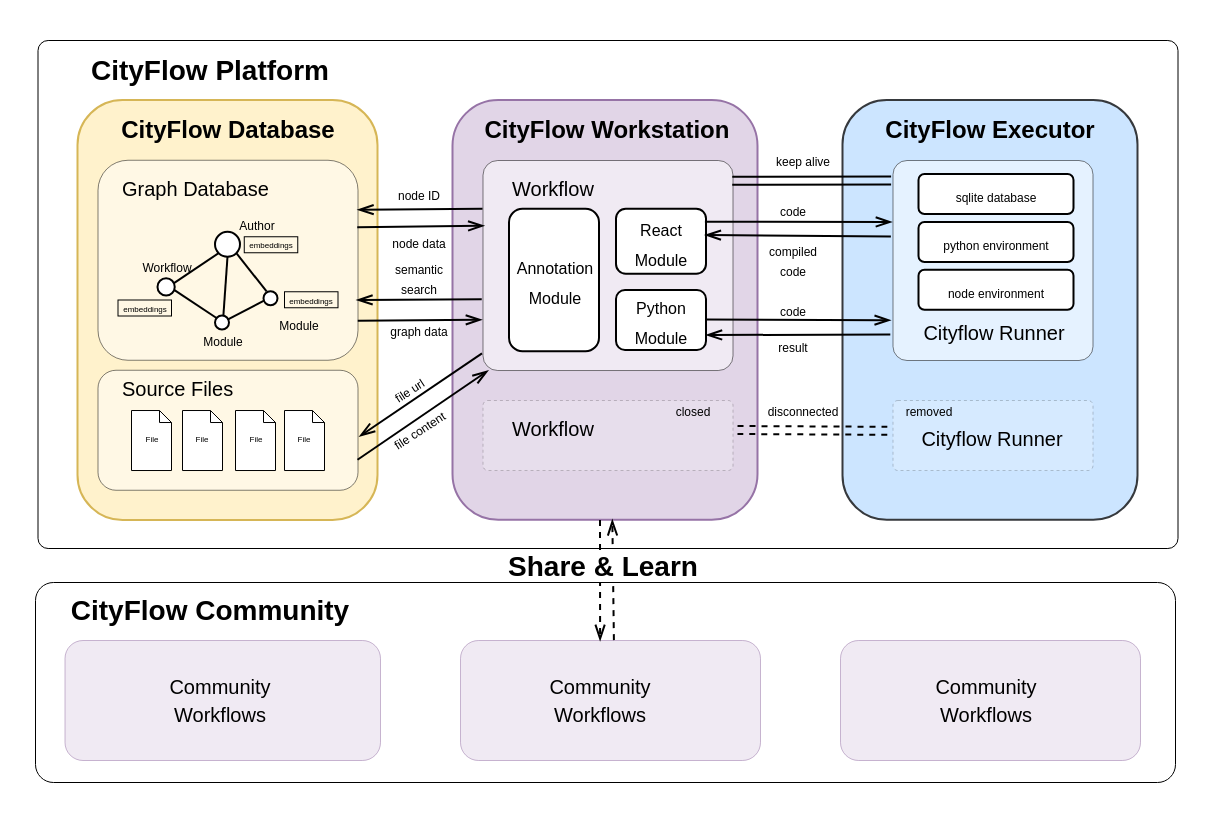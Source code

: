 <mxfile scale="5" border="0">
    <diagram id="j_Uz_649cstQB5dtHdHN" name="Page-1">
        <mxGraphModel dx="746" dy="691" grid="1" gridSize="10" guides="1" tooltips="1" connect="1" arrows="1" fold="1" page="1" pageScale="1" pageWidth="827" pageHeight="1169" math="0" shadow="0">
            <root>
                <mxCell id="0"/>
                <mxCell id="1" parent="0"/>
                <mxCell id="2" value="" style="rounded=0;whiteSpace=wrap;html=1;strokeColor=none;" parent="1" vertex="1">
                    <mxGeometry x="10" y="150" width="610" height="410" as="geometry"/>
                </mxCell>
                <mxCell id="lSzMmfJVvKyT_ffGYAdH-124" value="" style="rounded=1;whiteSpace=wrap;html=1;labelBackgroundColor=none;strokeWidth=0.5;fontSize=4;fontColor=#000000;fillColor=none;arcSize=2;" parent="1" vertex="1">
                    <mxGeometry x="28.75" y="170" width="570" height="254" as="geometry"/>
                </mxCell>
                <mxCell id="lSzMmfJVvKyT_ffGYAdH-122" value="" style="rounded=1;whiteSpace=wrap;html=1;strokeWidth=1;fontSize=4;fillColor=#cce5ff;strokeColor=#36393d;" parent="1" vertex="1">
                    <mxGeometry x="431.25" y="200" width="147.5" height="209.88" as="geometry"/>
                </mxCell>
                <mxCell id="lSzMmfJVvKyT_ffGYAdH-121" value="" style="rounded=1;whiteSpace=wrap;html=1;strokeWidth=1;fontSize=4;fillColor=#e1d5e7;strokeColor=#9673a6;" parent="1" vertex="1">
                    <mxGeometry x="236.25" y="200" width="152.5" height="209.88" as="geometry"/>
                </mxCell>
                <mxCell id="lSzMmfJVvKyT_ffGYAdH-120" value="" style="rounded=1;whiteSpace=wrap;html=1;strokeWidth=1;fontSize=4;fillColor=#fff2cc;strokeColor=#d6b656;" parent="1" vertex="1">
                    <mxGeometry x="48.75" y="200" width="150" height="210" as="geometry"/>
                </mxCell>
                <mxCell id="lSzMmfJVvKyT_ffGYAdH-64" value="" style="rounded=1;whiteSpace=wrap;html=1;fontSize=6;fontColor=#FF3333;strokeWidth=0.5;opacity=50;" parent="1" vertex="1">
                    <mxGeometry x="58.75" y="229.88" width="130" height="100" as="geometry"/>
                </mxCell>
                <mxCell id="lSzMmfJVvKyT_ffGYAdH-109" value="&lt;span style=&quot;font-size: 6px;&quot;&gt;Module&lt;/span&gt;" style="text;html=1;align=center;verticalAlign=middle;resizable=1;points=[];autosize=1;strokeColor=none;fillColor=none;fontSize=8;movable=1;rotatable=1;deletable=1;editable=1;connectable=1;" parent="1" vertex="1">
                    <mxGeometry x="101" y="310" width="40" height="20" as="geometry"/>
                </mxCell>
                <mxCell id="lSzMmfJVvKyT_ffGYAdH-38" value="" style="rounded=1;whiteSpace=wrap;html=1;arcSize=7;strokeWidth=0.5;opacity=50;" parent="1" vertex="1">
                    <mxGeometry x="251.25" y="230" width="125" height="105.01" as="geometry"/>
                </mxCell>
                <mxCell id="lSzMmfJVvKyT_ffGYAdH-4" value="&lt;b&gt;CityFlow Database&lt;/b&gt;" style="text;html=1;strokeColor=none;fillColor=none;align=center;verticalAlign=middle;whiteSpace=wrap;rounded=0;" parent="1" vertex="1">
                    <mxGeometry x="68.75" y="200" width="110" height="30" as="geometry"/>
                </mxCell>
                <mxCell id="lSzMmfJVvKyT_ffGYAdH-21" value="&lt;b&gt;CityFlow Workstation&lt;/b&gt;" style="text;html=1;strokeColor=none;fillColor=none;align=center;verticalAlign=middle;whiteSpace=wrap;rounded=0;" parent="1" vertex="1">
                    <mxGeometry x="246.25" y="200" width="135" height="30" as="geometry"/>
                </mxCell>
                <mxCell id="lSzMmfJVvKyT_ffGYAdH-22" value="&lt;b&gt;CityFlow Executor&lt;/b&gt;" style="text;html=1;strokeColor=none;fillColor=none;align=center;verticalAlign=middle;whiteSpace=wrap;rounded=0;" parent="1" vertex="1">
                    <mxGeometry x="450" y="199.88" width="110" height="30" as="geometry"/>
                </mxCell>
                <mxCell id="lSzMmfJVvKyT_ffGYAdH-23" value="" style="rounded=1;whiteSpace=wrap;html=1;arcSize=7;strokeWidth=0.5;opacity=50;" parent="1" vertex="1">
                    <mxGeometry x="456.25" y="230" width="100" height="100" as="geometry"/>
                </mxCell>
                <mxCell id="lSzMmfJVvKyT_ffGYAdH-24" value="&lt;font style=&quot;font-size: 8px;&quot;&gt;React&lt;br&gt;Module&lt;/font&gt;" style="rounded=1;whiteSpace=wrap;html=1;" parent="1" vertex="1">
                    <mxGeometry x="318" y="254.38" width="45" height="32.5" as="geometry"/>
                </mxCell>
                <mxCell id="lSzMmfJVvKyT_ffGYAdH-28" value="&lt;font style=&quot;font-size: 8px;&quot;&gt;Python Module&lt;/font&gt;" style="rounded=1;whiteSpace=wrap;html=1;" parent="1" vertex="1">
                    <mxGeometry x="318" y="295" width="45" height="30" as="geometry"/>
                </mxCell>
                <mxCell id="lSzMmfJVvKyT_ffGYAdH-33" value="&lt;font style=&quot;font-size: 6px;&quot;&gt;sqlite database&lt;/font&gt;" style="rounded=1;whiteSpace=wrap;html=1;" parent="1" vertex="1">
                    <mxGeometry x="469.25" y="237" width="77.5" height="20" as="geometry"/>
                </mxCell>
                <mxCell id="lSzMmfJVvKyT_ffGYAdH-34" value="&lt;span style=&quot;color: rgb(0, 0, 0); font-family: Helvetica; font-style: normal; font-variant-ligatures: normal; font-variant-caps: normal; font-weight: 400; letter-spacing: normal; orphans: 2; text-indent: 0px; text-transform: none; widows: 2; word-spacing: 0px; -webkit-text-stroke-width: 0px; text-decoration-thickness: initial; text-decoration-style: initial; text-decoration-color: initial; float: none; display: inline !important;&quot;&gt;&lt;font style=&quot;font-size: 10px;&quot;&gt;Cityflow Runner&lt;/font&gt;&lt;/span&gt;" style="text;whiteSpace=wrap;html=1;align=center;" parent="1" vertex="1">
                    <mxGeometry x="462.25" y="302" width="90" height="20" as="geometry"/>
                </mxCell>
                <mxCell id="lSzMmfJVvKyT_ffGYAdH-35" value="&lt;span style=&quot;color: rgb(0, 0, 0); font-family: Helvetica; font-style: normal; font-variant-ligatures: normal; font-variant-caps: normal; font-weight: 400; letter-spacing: normal; orphans: 2; text-align: center; text-indent: 0px; text-transform: none; widows: 2; word-spacing: 0px; -webkit-text-stroke-width: 0px; text-decoration-thickness: initial; text-decoration-style: initial; text-decoration-color: initial; float: none; display: inline !important;&quot;&gt;&lt;font style=&quot;font-size: 10px;&quot;&gt;Workflow&lt;/font&gt;&lt;/span&gt;" style="text;whiteSpace=wrap;html=1;" parent="1" vertex="1">
                    <mxGeometry x="263.75" y="230" width="70" height="15" as="geometry"/>
                </mxCell>
                <mxCell id="lSzMmfJVvKyT_ffGYAdH-36" value="&lt;font style=&quot;font-size: 8px;&quot;&gt;Annotation Module&lt;/font&gt;" style="rounded=1;whiteSpace=wrap;html=1;" parent="1" vertex="1">
                    <mxGeometry x="264.5" y="254.38" width="45" height="71.25" as="geometry"/>
                </mxCell>
                <mxCell id="lSzMmfJVvKyT_ffGYAdH-39" value="" style="endArrow=openThin;html=1;fontSize=8;entryX=-0.003;entryY=0.31;entryDx=0;entryDy=0;entryPerimeter=0;exitX=0.988;exitY=0.199;exitDx=0;exitDy=0;exitPerimeter=0;endFill=0;" parent="1" source="lSzMmfJVvKyT_ffGYAdH-24" target="lSzMmfJVvKyT_ffGYAdH-23" edge="1">
                    <mxGeometry width="50" height="50" relative="1" as="geometry">
                        <mxPoint x="378.75" y="260" as="sourcePoint"/>
                        <mxPoint x="428.75" y="210" as="targetPoint"/>
                    </mxGeometry>
                </mxCell>
                <mxCell id="lSzMmfJVvKyT_ffGYAdH-41" value="" style="endArrow=openThin;html=1;fontSize=8;entryX=-0.009;entryY=0.801;entryDx=0;entryDy=0;entryPerimeter=0;exitX=0.988;exitY=0.199;exitDx=0;exitDy=0;exitPerimeter=0;endFill=0;" parent="1" target="lSzMmfJVvKyT_ffGYAdH-23" edge="1">
                    <mxGeometry width="50" height="50" relative="1" as="geometry">
                        <mxPoint x="363.0" y="309.787" as="sourcePoint"/>
                        <mxPoint x="448.99" y="309.94" as="targetPoint"/>
                    </mxGeometry>
                </mxCell>
                <mxCell id="lSzMmfJVvKyT_ffGYAdH-42" value="" style="endArrow=openThin;html=1;fontSize=8;entryX=1;entryY=0.75;entryDx=0;entryDy=0;exitX=-0.011;exitY=0.873;exitDx=0;exitDy=0;exitPerimeter=0;endFill=0;" parent="1" source="lSzMmfJVvKyT_ffGYAdH-23" target="lSzMmfJVvKyT_ffGYAdH-28" edge="1">
                    <mxGeometry width="50" height="50" relative="1" as="geometry">
                        <mxPoint x="373" y="316.877" as="sourcePoint"/>
                        <mxPoint x="458.99" y="317.03" as="targetPoint"/>
                    </mxGeometry>
                </mxCell>
                <mxCell id="lSzMmfJVvKyT_ffGYAdH-43" value="&lt;font style=&quot;font-size: 6px;&quot;&gt;code&lt;/font&gt;" style="text;html=1;align=center;verticalAlign=middle;resizable=0;points=[];autosize=1;strokeColor=none;fillColor=none;fontSize=8;" parent="1" vertex="1">
                    <mxGeometry x="386.25" y="245" width="40" height="20" as="geometry"/>
                </mxCell>
                <mxCell id="lSzMmfJVvKyT_ffGYAdH-44" value="&lt;font style=&quot;font-size: 6px;&quot;&gt;compiled &lt;br&gt;code&lt;/font&gt;" style="text;html=1;align=center;verticalAlign=middle;resizable=0;points=[];autosize=1;strokeColor=none;fillColor=none;fontSize=8;" parent="1" vertex="1">
                    <mxGeometry x="381.25" y="265" width="50" height="30" as="geometry"/>
                </mxCell>
                <mxCell id="lSzMmfJVvKyT_ffGYAdH-45" value="&lt;font style=&quot;font-size: 6px;&quot;&gt;code&lt;/font&gt;" style="text;html=1;align=center;verticalAlign=middle;resizable=0;points=[];autosize=1;strokeColor=none;fillColor=none;fontSize=8;" parent="1" vertex="1">
                    <mxGeometry x="386.25" y="295" width="40" height="20" as="geometry"/>
                </mxCell>
                <mxCell id="lSzMmfJVvKyT_ffGYAdH-46" value="" style="endArrow=openThin;html=1;fontSize=8;exitX=-0.008;exitY=0.383;exitDx=0;exitDy=0;exitPerimeter=0;entryX=0.987;entryY=0.403;entryDx=0;entryDy=0;entryPerimeter=0;endFill=0;" parent="1" source="lSzMmfJVvKyT_ffGYAdH-23" target="lSzMmfJVvKyT_ffGYAdH-24" edge="1">
                    <mxGeometry width="50" height="50" relative="1" as="geometry">
                        <mxPoint x="363.25" y="269.997" as="sourcePoint"/>
                        <mxPoint x="358.75" y="270" as="targetPoint"/>
                    </mxGeometry>
                </mxCell>
                <mxCell id="lSzMmfJVvKyT_ffGYAdH-47" value="&lt;font style=&quot;font-size: 6px;&quot;&gt;result&lt;/font&gt;" style="text;html=1;align=center;verticalAlign=middle;resizable=0;points=[];autosize=1;strokeColor=none;fillColor=none;fontSize=8;" parent="1" vertex="1">
                    <mxGeometry x="386.25" y="313.01" width="40" height="20" as="geometry"/>
                </mxCell>
                <mxCell id="lSzMmfJVvKyT_ffGYAdH-48" value="" style="rounded=1;whiteSpace=wrap;html=1;arcSize=7;dashed=1;strokeWidth=0.5;opacity=20;" parent="1" vertex="1">
                    <mxGeometry x="251.25" y="350" width="125" height="35.01" as="geometry"/>
                </mxCell>
                <mxCell id="lSzMmfJVvKyT_ffGYAdH-49" value="&lt;span style=&quot;color: rgb(0, 0, 0); font-family: Helvetica; font-style: normal; font-variant-ligatures: normal; font-variant-caps: normal; font-weight: 400; letter-spacing: normal; orphans: 2; text-align: center; text-indent: 0px; text-transform: none; widows: 2; word-spacing: 0px; -webkit-text-stroke-width: 0px; text-decoration-thickness: initial; text-decoration-style: initial; text-decoration-color: initial; float: none; display: inline !important;&quot;&gt;&lt;font style=&quot;font-size: 10px;&quot;&gt;Workflow&lt;/font&gt;&lt;/span&gt;" style="text;whiteSpace=wrap;html=1;" parent="1" vertex="1">
                    <mxGeometry x="263.75" y="350" width="70" height="15" as="geometry"/>
                </mxCell>
                <mxCell id="lSzMmfJVvKyT_ffGYAdH-50" value="" style="rounded=1;whiteSpace=wrap;html=1;arcSize=7;dashed=1;strokeWidth=0.5;opacity=20;" parent="1" vertex="1">
                    <mxGeometry x="456.25" y="350" width="100" height="35.01" as="geometry"/>
                </mxCell>
                <mxCell id="lSzMmfJVvKyT_ffGYAdH-51" value="&lt;span style=&quot;color: rgb(0, 0, 0); font-family: Helvetica; font-style: normal; font-variant-ligatures: normal; font-variant-caps: normal; font-weight: 400; letter-spacing: normal; orphans: 2; text-indent: 0px; text-transform: none; widows: 2; word-spacing: 0px; -webkit-text-stroke-width: 0px; text-decoration-thickness: initial; text-decoration-style: initial; text-decoration-color: initial; float: none; display: inline !important;&quot;&gt;&lt;font style=&quot;font-size: 10px;&quot;&gt;Cityflow Runner&lt;/font&gt;&lt;/span&gt;" style="text;whiteSpace=wrap;html=1;align=center;" parent="1" vertex="1">
                    <mxGeometry x="461.25" y="355" width="90" height="20" as="geometry"/>
                </mxCell>
                <mxCell id="lSzMmfJVvKyT_ffGYAdH-58" value="" style="endArrow=none;dashed=1;html=1;fontSize=8;shape=link;entryX=-0.026;entryY=0.44;entryDx=0;entryDy=0;entryPerimeter=0;" parent="1" target="lSzMmfJVvKyT_ffGYAdH-50" edge="1">
                    <mxGeometry width="50" height="50" relative="1" as="geometry">
                        <mxPoint x="378.75" y="365" as="sourcePoint"/>
                        <mxPoint x="448.75" y="363" as="targetPoint"/>
                    </mxGeometry>
                </mxCell>
                <mxCell id="lSzMmfJVvKyT_ffGYAdH-60" value="&lt;font style=&quot;font-size: 6px;&quot;&gt;disconnected&lt;/font&gt;" style="text;html=1;align=center;verticalAlign=middle;resizable=0;points=[];autosize=1;strokeColor=none;fillColor=none;fontSize=8;" parent="1" vertex="1">
                    <mxGeometry x="381.25" y="345" width="60" height="20" as="geometry"/>
                </mxCell>
                <mxCell id="lSzMmfJVvKyT_ffGYAdH-61" value="&lt;font style=&quot;font-size: 6px;&quot;&gt;removed&lt;/font&gt;" style="text;html=1;align=center;verticalAlign=middle;resizable=0;points=[];autosize=1;strokeColor=none;fillColor=none;fontSize=8;" parent="1" vertex="1">
                    <mxGeometry x="448.75" y="345" width="50" height="20" as="geometry"/>
                </mxCell>
                <mxCell id="lSzMmfJVvKyT_ffGYAdH-65" value="" style="rounded=1;whiteSpace=wrap;html=1;fontSize=6;fontColor=#FF3333;arcSize=15;strokeWidth=0.5;opacity=50;" parent="1" vertex="1">
                    <mxGeometry x="58.75" y="334.88" width="130" height="60" as="geometry"/>
                </mxCell>
                <mxCell id="lSzMmfJVvKyT_ffGYAdH-68" value="&lt;span style=&quot;color: rgb(0, 0, 0); font-family: Helvetica; font-style: normal; font-variant-ligatures: normal; font-variant-caps: normal; font-weight: 400; letter-spacing: normal; orphans: 2; text-align: center; text-indent: 0px; text-transform: none; widows: 2; word-spacing: 0px; -webkit-text-stroke-width: 0px; text-decoration-thickness: initial; text-decoration-style: initial; text-decoration-color: initial; float: none; display: inline !important;&quot;&gt;&lt;font style=&quot;font-size: 10px;&quot;&gt;Source Files&lt;/font&gt;&lt;/span&gt;" style="text;whiteSpace=wrap;html=1;" parent="1" vertex="1">
                    <mxGeometry x="68.75" y="329.89" width="70" height="15" as="geometry"/>
                </mxCell>
                <mxCell id="lSzMmfJVvKyT_ffGYAdH-69" value="&lt;span style=&quot;color: rgb(0, 0, 0); font-family: Helvetica; font-style: normal; font-variant-ligatures: normal; font-variant-caps: normal; font-weight: 400; letter-spacing: normal; orphans: 2; text-align: center; text-indent: 0px; text-transform: none; widows: 2; word-spacing: 0px; -webkit-text-stroke-width: 0px; text-decoration-thickness: initial; text-decoration-style: initial; text-decoration-color: initial; float: none; display: inline !important;&quot;&gt;&lt;font style=&quot;font-size: 10px;&quot;&gt;Graph Database&lt;/font&gt;&lt;/span&gt;" style="text;whiteSpace=wrap;html=1;" parent="1" vertex="1">
                    <mxGeometry x="68.75" y="229.88" width="80" height="15" as="geometry"/>
                </mxCell>
                <mxCell id="lSzMmfJVvKyT_ffGYAdH-70" value="" style="endArrow=classic;html=1;fontSize=6;fontColor=#FF3333;shape=link;entryX=-0.007;entryY=0.103;entryDx=0;entryDy=0;entryPerimeter=0;exitX=0.999;exitY=0.099;exitDx=0;exitDy=0;exitPerimeter=0;" parent="1" source="lSzMmfJVvKyT_ffGYAdH-38" target="lSzMmfJVvKyT_ffGYAdH-23" edge="1">
                    <mxGeometry width="50" height="50" relative="1" as="geometry">
                        <mxPoint x="378.75" y="240" as="sourcePoint"/>
                        <mxPoint x="428.75" y="200" as="targetPoint"/>
                    </mxGeometry>
                </mxCell>
                <mxCell id="lSzMmfJVvKyT_ffGYAdH-71" value="&lt;font style=&quot;font-size: 6px;&quot;&gt;keep alive&lt;/font&gt;" style="text;html=1;align=center;verticalAlign=middle;resizable=0;points=[];autosize=1;strokeColor=none;fillColor=none;fontSize=8;" parent="1" vertex="1">
                    <mxGeometry x="386.25" y="220" width="50" height="20" as="geometry"/>
                </mxCell>
                <mxCell id="lSzMmfJVvKyT_ffGYAdH-72" value="&lt;font style=&quot;font-size: 6px;&quot;&gt;closed&lt;/font&gt;" style="text;html=1;align=center;verticalAlign=middle;resizable=0;points=[];autosize=1;strokeColor=none;fillColor=none;fontSize=8;" parent="1" vertex="1">
                    <mxGeometry x="336.25" y="345.01" width="40" height="20" as="geometry"/>
                </mxCell>
                <mxCell id="lSzMmfJVvKyT_ffGYAdH-78" value="&lt;font style=&quot;font-size: 6px;&quot;&gt;python environment&lt;/font&gt;" style="rounded=1;whiteSpace=wrap;html=1;" parent="1" vertex="1">
                    <mxGeometry x="469.25" y="261" width="77.5" height="20" as="geometry"/>
                </mxCell>
                <mxCell id="lSzMmfJVvKyT_ffGYAdH-79" value="&lt;font style=&quot;font-size: 6px;&quot;&gt;node environment&lt;/font&gt;" style="rounded=1;whiteSpace=wrap;html=1;" parent="1" vertex="1">
                    <mxGeometry x="469.25" y="284.88" width="77.5" height="20" as="geometry"/>
                </mxCell>
                <mxCell id="lSzMmfJVvKyT_ffGYAdH-80" value="" style="endArrow=openThin;html=1;fontSize=6;fontColor=#FF3333;entryX=1;entryY=0.25;entryDx=0;entryDy=0;exitX=0;exitY=0.232;exitDx=0;exitDy=0;exitPerimeter=0;endFill=0;" parent="1" source="lSzMmfJVvKyT_ffGYAdH-38" target="lSzMmfJVvKyT_ffGYAdH-64" edge="1">
                    <mxGeometry width="50" height="50" relative="1" as="geometry">
                        <mxPoint x="248.75" y="255" as="sourcePoint"/>
                        <mxPoint x="298.75" y="230" as="targetPoint"/>
                    </mxGeometry>
                </mxCell>
                <mxCell id="lSzMmfJVvKyT_ffGYAdH-81" value="&lt;span style=&quot;font-size: 6px;&quot;&gt;node ID&lt;/span&gt;" style="text;html=1;align=center;verticalAlign=middle;resizable=0;points=[];autosize=1;strokeColor=none;fillColor=none;fontSize=8;" parent="1" vertex="1">
                    <mxGeometry x="198.75" y="237" width="40" height="20" as="geometry"/>
                </mxCell>
                <mxCell id="lSzMmfJVvKyT_ffGYAdH-83" value="" style="endArrow=openThin;html=1;fontSize=8;exitX=0.999;exitY=0.337;exitDx=0;exitDy=0;exitPerimeter=0;entryX=0.007;entryY=0.313;entryDx=0;entryDy=0;entryPerimeter=0;endFill=0;" parent="1" source="lSzMmfJVvKyT_ffGYAdH-64" target="lSzMmfJVvKyT_ffGYAdH-38" edge="1">
                    <mxGeometry width="50" height="50" relative="1" as="geometry">
                        <mxPoint x="198.75" y="269" as="sourcePoint"/>
                        <mxPoint x="248.75" y="264" as="targetPoint"/>
                    </mxGeometry>
                </mxCell>
                <mxCell id="lSzMmfJVvKyT_ffGYAdH-84" value="&lt;span style=&quot;font-size: 6px;&quot;&gt;node data&lt;/span&gt;" style="text;html=1;align=center;verticalAlign=middle;resizable=0;points=[];autosize=1;strokeColor=none;fillColor=none;fontSize=8;" parent="1" vertex="1">
                    <mxGeometry x="193.75" y="260.63" width="50" height="20" as="geometry"/>
                </mxCell>
                <mxCell id="lSzMmfJVvKyT_ffGYAdH-86" value="" style="endArrow=openThin;html=1;fontSize=6;fontColor=#FF3333;entryX=0.996;entryY=0.701;entryDx=0;entryDy=0;exitX=-0.003;exitY=0.663;exitDx=0;exitDy=0;exitPerimeter=0;entryPerimeter=0;endFill=0;" parent="1" source="lSzMmfJVvKyT_ffGYAdH-38" target="lSzMmfJVvKyT_ffGYAdH-64" edge="1">
                    <mxGeometry width="50" height="50" relative="1" as="geometry">
                        <mxPoint x="251.25" y="297.992" as="sourcePoint"/>
                        <mxPoint x="198.75" y="298.63" as="targetPoint"/>
                    </mxGeometry>
                </mxCell>
                <mxCell id="lSzMmfJVvKyT_ffGYAdH-88" value="" style="endArrow=openThin;html=1;fontSize=6;fontColor=#FF3333;entryX=1.044;entryY=1;entryDx=0;entryDy=0;entryPerimeter=0;exitX=1.001;exitY=0.805;exitDx=0;exitDy=0;exitPerimeter=0;endFill=0;" parent="1" source="lSzMmfJVvKyT_ffGYAdH-64" edge="1">
                    <mxGeometry width="50" height="50" relative="1" as="geometry">
                        <mxPoint x="198.75" y="320" as="sourcePoint"/>
                        <mxPoint x="250.95" y="309.88" as="targetPoint"/>
                    </mxGeometry>
                </mxCell>
                <mxCell id="lSzMmfJVvKyT_ffGYAdH-91" value="&lt;span style=&quot;font-size: 6px;&quot;&gt;graph data&lt;/span&gt;" style="text;html=1;align=center;verticalAlign=middle;resizable=0;points=[];autosize=1;strokeColor=none;fillColor=none;fontSize=8;" parent="1" vertex="1">
                    <mxGeometry x="193.75" y="305" width="50" height="20" as="geometry"/>
                </mxCell>
                <mxCell id="lSzMmfJVvKyT_ffGYAdH-92" value="&lt;span style=&quot;font-size: 6px;&quot;&gt;semantic &lt;br&gt;search&lt;/span&gt;" style="text;html=1;align=center;verticalAlign=middle;resizable=0;points=[];autosize=1;strokeColor=none;fillColor=none;fontSize=8;" parent="1" vertex="1">
                    <mxGeometry x="193.75" y="274.25" width="50" height="30" as="geometry"/>
                </mxCell>
                <mxCell id="lSzMmfJVvKyT_ffGYAdH-93" value="" style="endArrow=openThin;html=1;fontSize=6;fontColor=#FF3333;exitX=1;exitY=0.75;exitDx=0;exitDy=0;entryX=0.023;entryY=1.002;entryDx=0;entryDy=0;entryPerimeter=0;endFill=0;" parent="1" source="lSzMmfJVvKyT_ffGYAdH-65" target="lSzMmfJVvKyT_ffGYAdH-38" edge="1">
                    <mxGeometry width="50" height="50" relative="1" as="geometry">
                        <mxPoint x="198.75" y="380" as="sourcePoint"/>
                        <mxPoint x="248.75" y="330" as="targetPoint"/>
                    </mxGeometry>
                </mxCell>
                <mxCell id="lSzMmfJVvKyT_ffGYAdH-94" value="&lt;span style=&quot;font-size: 6px;&quot;&gt;file url&lt;/span&gt;" style="text;html=1;align=center;verticalAlign=middle;resizable=0;points=[];autosize=1;strokeColor=none;fillColor=none;fontSize=8;rotation=-33;" parent="1" vertex="1">
                    <mxGeometry x="193.75" y="335.01" width="40" height="20" as="geometry"/>
                </mxCell>
                <mxCell id="lSzMmfJVvKyT_ffGYAdH-95" value="" style="endArrow=none;html=1;fontSize=6;fontColor=#FF3333;exitX=1.007;exitY=0.556;exitDx=0;exitDy=0;startArrow=openThin;startFill=0;endFill=0;exitPerimeter=0;entryX=-0.002;entryY=0.921;entryDx=0;entryDy=0;entryPerimeter=0;" parent="1" source="lSzMmfJVvKyT_ffGYAdH-65" target="lSzMmfJVvKyT_ffGYAdH-38" edge="1">
                    <mxGeometry width="50" height="50" relative="1" as="geometry">
                        <mxPoint x="186.06" y="370.29" as="sourcePoint"/>
                        <mxPoint x="248.75" y="330" as="targetPoint"/>
                    </mxGeometry>
                </mxCell>
                <mxCell id="lSzMmfJVvKyT_ffGYAdH-96" value="&lt;span style=&quot;font-size: 6px;&quot;&gt;file content&lt;/span&gt;" style="text;html=1;align=center;verticalAlign=middle;resizable=0;points=[];autosize=1;strokeColor=none;fillColor=none;fontSize=8;rotation=-33;" parent="1" vertex="1">
                    <mxGeometry x="193.75" y="354.88" width="50" height="20" as="geometry"/>
                </mxCell>
                <mxCell id="lSzMmfJVvKyT_ffGYAdH-97" value="" style="ellipse;whiteSpace=wrap;html=1;aspect=fixed;fontSize=6;fontColor=#FF3333;" parent="1" vertex="1">
                    <mxGeometry x="117.5" y="265.88" width="12.5" height="12.5" as="geometry"/>
                </mxCell>
                <mxCell id="lSzMmfJVvKyT_ffGYAdH-98" value="" style="ellipse;whiteSpace=wrap;html=1;aspect=fixed;fontSize=6;fontColor=#FF3333;" parent="1" vertex="1">
                    <mxGeometry x="88.75" y="289.13" width="8.62" height="8.62" as="geometry"/>
                </mxCell>
                <mxCell id="lSzMmfJVvKyT_ffGYAdH-99" value="" style="ellipse;whiteSpace=wrap;html=1;aspect=fixed;fontSize=6;fontColor=#FF3333;" parent="1" vertex="1">
                    <mxGeometry x="141.75" y="295.63" width="7" height="7" as="geometry"/>
                </mxCell>
                <mxCell id="lSzMmfJVvKyT_ffGYAdH-102" value="&lt;span style=&quot;font-size: 6px;&quot;&gt;Author&lt;/span&gt;" style="text;html=1;align=center;verticalAlign=middle;resizable=0;points=[];autosize=1;strokeColor=none;fillColor=none;fontSize=8;" parent="1" vertex="1">
                    <mxGeometry x="117.5" y="252.13" width="40" height="20" as="geometry"/>
                </mxCell>
                <mxCell id="lSzMmfJVvKyT_ffGYAdH-103" value="&lt;span style=&quot;font-size: 6px;&quot;&gt;Workflow&lt;/span&gt;" style="text;html=1;align=center;verticalAlign=middle;resizable=0;points=[];autosize=1;strokeColor=none;fillColor=none;fontSize=8;" parent="1" vertex="1">
                    <mxGeometry x="67.5" y="272.75" width="50" height="20" as="geometry"/>
                </mxCell>
                <mxCell id="lSzMmfJVvKyT_ffGYAdH-104" value="&lt;span style=&quot;font-size: 6px;&quot;&gt;Module&lt;/span&gt;" style="text;html=1;align=center;verticalAlign=middle;resizable=0;points=[];autosize=1;strokeColor=none;fillColor=none;fontSize=8;" parent="1" vertex="1">
                    <mxGeometry x="138.75" y="302" width="40" height="20" as="geometry"/>
                </mxCell>
                <mxCell id="lSzMmfJVvKyT_ffGYAdH-105" value="&lt;font style=&quot;font-size: 4px;&quot; color=&quot;#000000&quot;&gt;embeddings&lt;/font&gt;" style="rounded=0;whiteSpace=wrap;html=1;fontSize=6;fontColor=#FF3333;strokeWidth=0.5;fillColor=none;" parent="1" vertex="1">
                    <mxGeometry x="68.75" y="299.75" width="26.75" height="8" as="geometry"/>
                </mxCell>
                <mxCell id="lSzMmfJVvKyT_ffGYAdH-106" value="&lt;font style=&quot;font-size: 4px;&quot; color=&quot;#000000&quot;&gt;embeddings&lt;/font&gt;" style="rounded=0;whiteSpace=wrap;html=1;fontSize=6;fontColor=#FF3333;strokeWidth=0.5;fillColor=none;" parent="1" vertex="1">
                    <mxGeometry x="131.88" y="268.13" width="26.75" height="8" as="geometry"/>
                </mxCell>
                <mxCell id="lSzMmfJVvKyT_ffGYAdH-107" value="&lt;font style=&quot;font-size: 4px;&quot; color=&quot;#000000&quot;&gt;embeddings&lt;/font&gt;" style="rounded=0;whiteSpace=wrap;html=1;fontSize=6;fontColor=#FF3333;strokeWidth=0.5;fillColor=none;" parent="1" vertex="1">
                    <mxGeometry x="152" y="295.63" width="26.75" height="8" as="geometry"/>
                </mxCell>
                <mxCell id="lSzMmfJVvKyT_ffGYAdH-108" value="" style="ellipse;whiteSpace=wrap;html=1;aspect=fixed;fontSize=6;fontColor=#FF3333;" parent="1" vertex="1">
                    <mxGeometry x="117.5" y="307.75" width="7" height="7" as="geometry"/>
                </mxCell>
                <mxCell id="lSzMmfJVvKyT_ffGYAdH-110" value="" style="endArrow=none;html=1;fontSize=4;fontColor=#000000;entryX=0;entryY=1;entryDx=0;entryDy=0;exitX=0.586;exitY=0.948;exitDx=0;exitDy=0;exitPerimeter=0;" parent="1" source="lSzMmfJVvKyT_ffGYAdH-103" target="lSzMmfJVvKyT_ffGYAdH-97" edge="1">
                    <mxGeometry width="50" height="50" relative="1" as="geometry">
                        <mxPoint x="98.75" y="327.75" as="sourcePoint"/>
                        <mxPoint x="148.75" y="277.75" as="targetPoint"/>
                    </mxGeometry>
                </mxCell>
                <mxCell id="lSzMmfJVvKyT_ffGYAdH-111" value="" style="endArrow=none;html=1;fontSize=4;fontColor=#000000;exitX=0.441;exitY=0.075;exitDx=0;exitDy=0;exitPerimeter=0;entryX=0.964;entryY=0.675;entryDx=0;entryDy=0;entryPerimeter=0;" parent="1" target="lSzMmfJVvKyT_ffGYAdH-98" edge="1">
                    <mxGeometry width="50" height="50" relative="1" as="geometry">
                        <mxPoint x="118.64" y="309.25" as="sourcePoint"/>
                        <mxPoint x="98.75" y="297.75" as="targetPoint"/>
                    </mxGeometry>
                </mxCell>
                <mxCell id="lSzMmfJVvKyT_ffGYAdH-112" value="" style="endArrow=none;html=1;fontSize=4;fontColor=#000000;entryX=0.5;entryY=1;entryDx=0;entryDy=0;" parent="1" target="lSzMmfJVvKyT_ffGYAdH-97" edge="1">
                    <mxGeometry width="50" height="50" relative="1" as="geometry">
                        <mxPoint x="121.699" y="307.75" as="sourcePoint"/>
                        <mxPoint x="58.75" y="287.75" as="targetPoint"/>
                    </mxGeometry>
                </mxCell>
                <mxCell id="lSzMmfJVvKyT_ffGYAdH-113" value="" style="endArrow=none;html=1;fontSize=4;fontColor=#000000;entryX=1;entryY=1;entryDx=0;entryDy=0;exitX=0.22;exitY=0.012;exitDx=0;exitDy=0;exitPerimeter=0;" parent="1" source="lSzMmfJVvKyT_ffGYAdH-99" target="lSzMmfJVvKyT_ffGYAdH-97" edge="1">
                    <mxGeometry width="50" height="50" relative="1" as="geometry">
                        <mxPoint x="-11.25" y="347.75" as="sourcePoint"/>
                        <mxPoint x="38.75" y="297.75" as="targetPoint"/>
                    </mxGeometry>
                </mxCell>
                <mxCell id="lSzMmfJVvKyT_ffGYAdH-115" value="" style="endArrow=none;html=1;fontSize=4;fontColor=#000000;exitX=0.037;exitY=0.673;exitDx=0;exitDy=0;exitPerimeter=0;entryX=0.898;entryY=0.293;entryDx=0;entryDy=0;entryPerimeter=0;" parent="1" source="lSzMmfJVvKyT_ffGYAdH-99" target="lSzMmfJVvKyT_ffGYAdH-108" edge="1">
                    <mxGeometry width="50" height="50" relative="1" as="geometry">
                        <mxPoint x="138.75" y="297.75" as="sourcePoint"/>
                        <mxPoint x="128.75" y="307.75" as="targetPoint"/>
                    </mxGeometry>
                </mxCell>
                <mxCell id="lSzMmfJVvKyT_ffGYAdH-116" value="File" style="shape=note;size=6;whiteSpace=wrap;html=1;strokeWidth=0.5;fontSize=4;fontColor=#000000;" parent="1" vertex="1">
                    <mxGeometry x="75.5" y="355.01" width="20" height="30" as="geometry"/>
                </mxCell>
                <mxCell id="lSzMmfJVvKyT_ffGYAdH-117" value="File" style="shape=note;size=6;whiteSpace=wrap;html=1;strokeWidth=0.5;fontSize=4;fontColor=#000000;" parent="1" vertex="1">
                    <mxGeometry x="101" y="355.01" width="20" height="30" as="geometry"/>
                </mxCell>
                <mxCell id="lSzMmfJVvKyT_ffGYAdH-118" value="File" style="shape=note;size=6;whiteSpace=wrap;html=1;strokeWidth=0.5;fontSize=4;fontColor=#000000;" parent="1" vertex="1">
                    <mxGeometry x="127.5" y="355.01" width="20" height="30" as="geometry"/>
                </mxCell>
                <mxCell id="lSzMmfJVvKyT_ffGYAdH-119" value="File" style="shape=note;size=6;whiteSpace=wrap;html=1;strokeWidth=0.5;fontSize=4;fontColor=#000000;" parent="1" vertex="1">
                    <mxGeometry x="152" y="355.01" width="20" height="30" as="geometry"/>
                </mxCell>
                <mxCell id="lSzMmfJVvKyT_ffGYAdH-125" value="" style="rounded=1;whiteSpace=wrap;html=1;labelBackgroundColor=none;strokeWidth=0.5;fontSize=4;fontColor=#000000;fillColor=none;arcSize=9;" parent="1" vertex="1">
                    <mxGeometry x="27.5" y="441" width="570" height="100" as="geometry"/>
                </mxCell>
                <mxCell id="lSzMmfJVvKyT_ffGYAdH-126" value="&lt;b&gt;&lt;font style=&quot;font-size: 14px;&quot;&gt;CityFlow Platform&lt;/font&gt;&lt;/b&gt;" style="text;html=1;strokeColor=none;fillColor=none;align=center;verticalAlign=middle;whiteSpace=wrap;rounded=0;labelBackgroundColor=none;strokeWidth=0.5;fontSize=4;fontColor=#000000;" parent="1" vertex="1">
                    <mxGeometry x="35.75" y="169.88" width="158" height="30" as="geometry"/>
                </mxCell>
                <mxCell id="lSzMmfJVvKyT_ffGYAdH-127" value="&lt;b&gt;&lt;font style=&quot;font-size: 14px;&quot;&gt;CityFlow Community&lt;/font&gt;&lt;/b&gt;" style="text;html=1;strokeColor=none;fillColor=none;align=center;verticalAlign=middle;whiteSpace=wrap;rounded=0;labelBackgroundColor=none;strokeWidth=0.5;fontSize=4;fontColor=#000000;" parent="1" vertex="1">
                    <mxGeometry x="35.75" y="440" width="158" height="30" as="geometry"/>
                </mxCell>
                <mxCell id="lSzMmfJVvKyT_ffGYAdH-128" value="" style="rounded=1;whiteSpace=wrap;html=1;labelBackgroundColor=none;strokeWidth=0.5;fontSize=14;fillColor=#e1d5e7;strokeColor=#9673a6;opacity=50;" parent="1" vertex="1">
                    <mxGeometry x="42.25" y="470" width="157.75" height="60" as="geometry"/>
                </mxCell>
                <mxCell id="lSzMmfJVvKyT_ffGYAdH-129" value="" style="rounded=1;whiteSpace=wrap;html=1;labelBackgroundColor=none;strokeWidth=0.5;fontSize=14;fillColor=#e1d5e7;strokeColor=#9673a6;opacity=50;" parent="1" vertex="1">
                    <mxGeometry x="240" y="470" width="150" height="60" as="geometry"/>
                </mxCell>
                <mxCell id="lSzMmfJVvKyT_ffGYAdH-131" value="" style="rounded=1;whiteSpace=wrap;html=1;labelBackgroundColor=none;strokeWidth=0.5;fontSize=14;fillColor=#e1d5e7;strokeColor=#9673a6;opacity=50;" parent="1" vertex="1">
                    <mxGeometry x="430" y="470" width="150" height="60" as="geometry"/>
                </mxCell>
                <mxCell id="lSzMmfJVvKyT_ffGYAdH-134" value="&lt;span style=&quot;color: rgb(0, 0, 0); font-family: Helvetica; font-style: normal; font-variant-ligatures: normal; font-variant-caps: normal; font-weight: 400; letter-spacing: normal; orphans: 2; text-indent: 0px; text-transform: none; widows: 2; word-spacing: 0px; -webkit-text-stroke-width: 0px; text-decoration-thickness: initial; text-decoration-style: initial; text-decoration-color: initial; float: none; display: inline !important;&quot;&gt;&lt;font style=&quot;font-size: 10px;&quot;&gt;Community Workflows&lt;/font&gt;&lt;/span&gt;" style="text;whiteSpace=wrap;html=1;align=center;" parent="1" vertex="1">
                    <mxGeometry x="75.5" y="478.75" width="88.12" height="42.5" as="geometry"/>
                </mxCell>
                <mxCell id="lSzMmfJVvKyT_ffGYAdH-136" value="&lt;span style=&quot;color: rgb(0, 0, 0); font-family: Helvetica; font-style: normal; font-variant-ligatures: normal; font-variant-caps: normal; font-weight: 400; letter-spacing: normal; orphans: 2; text-indent: 0px; text-transform: none; widows: 2; word-spacing: 0px; -webkit-text-stroke-width: 0px; text-decoration-thickness: initial; text-decoration-style: initial; text-decoration-color: initial; float: none; display: inline !important;&quot;&gt;&lt;font style=&quot;font-size: 10px;&quot;&gt;Community Workflows&lt;/font&gt;&lt;/span&gt;" style="text;whiteSpace=wrap;html=1;align=center;" parent="1" vertex="1">
                    <mxGeometry x="265.94" y="478.75" width="88.12" height="42.5" as="geometry"/>
                </mxCell>
                <mxCell id="lSzMmfJVvKyT_ffGYAdH-138" value="&lt;span style=&quot;color: rgb(0, 0, 0); font-family: Helvetica; font-style: normal; font-variant-ligatures: normal; font-variant-caps: normal; font-weight: 400; letter-spacing: normal; orphans: 2; text-indent: 0px; text-transform: none; widows: 2; word-spacing: 0px; -webkit-text-stroke-width: 0px; text-decoration-thickness: initial; text-decoration-style: initial; text-decoration-color: initial; float: none; display: inline !important;&quot;&gt;&lt;font style=&quot;font-size: 10px;&quot;&gt;Community Workflows&lt;/font&gt;&lt;/span&gt;" style="text;whiteSpace=wrap;html=1;align=center;" parent="1" vertex="1">
                    <mxGeometry x="458.63" y="478.75" width="88.12" height="42.5" as="geometry"/>
                </mxCell>
                <mxCell id="lSzMmfJVvKyT_ffGYAdH-139" value="" style="endArrow=openThin;html=1;fontSize=10;fontColor=#000000;entryX=0.467;entryY=0.007;entryDx=0;entryDy=0;entryPerimeter=0;endFill=0;dashed=1;" parent="1" target="lSzMmfJVvKyT_ffGYAdH-129" edge="1">
                    <mxGeometry width="50" height="50" relative="1" as="geometry">
                        <mxPoint x="310" y="410" as="sourcePoint"/>
                        <mxPoint x="360" y="360" as="targetPoint"/>
                    </mxGeometry>
                </mxCell>
                <mxCell id="lSzMmfJVvKyT_ffGYAdH-140" value="" style="endArrow=openThin;html=1;fontSize=10;fontColor=#000000;entryX=0.524;entryY=0.999;entryDx=0;entryDy=0;entryPerimeter=0;exitX=0.513;exitY=0.001;exitDx=0;exitDy=0;exitPerimeter=0;endFill=0;dashed=1;" parent="1" source="lSzMmfJVvKyT_ffGYAdH-129" target="lSzMmfJVvKyT_ffGYAdH-121" edge="1">
                    <mxGeometry width="50" height="50" relative="1" as="geometry">
                        <mxPoint x="320" y="420" as="sourcePoint"/>
                        <mxPoint x="320.05" y="480.42" as="targetPoint"/>
                    </mxGeometry>
                </mxCell>
                <mxCell id="lSzMmfJVvKyT_ffGYAdH-141" value="&lt;font size=&quot;1&quot; style=&quot;&quot;&gt;&lt;b style=&quot;background-color: rgb(255, 255, 255); font-size: 14px;&quot;&gt;Share &amp;amp; Learn&lt;/b&gt;&lt;/font&gt;" style="text;html=1;align=center;verticalAlign=middle;resizable=0;points=[];autosize=1;strokeColor=none;fillColor=none;fontSize=8;" parent="1" vertex="1">
                    <mxGeometry x="251.25" y="418" width="120" height="30" as="geometry"/>
                </mxCell>
            </root>
        </mxGraphModel>
    </diagram>
    <diagram id="zSwOkCgLSsVxC-KGnxdu" name="Page-2">
        <mxGraphModel dx="966" dy="691" grid="1" gridSize="10" guides="1" tooltips="1" connect="1" arrows="1" fold="1" page="1" pageScale="1" pageWidth="850" pageHeight="1100" math="0" shadow="0">
            <root>
                <mxCell id="0"/>
                <mxCell id="1" parent="0"/>
            </root>
        </mxGraphModel>
    </diagram>
</mxfile>